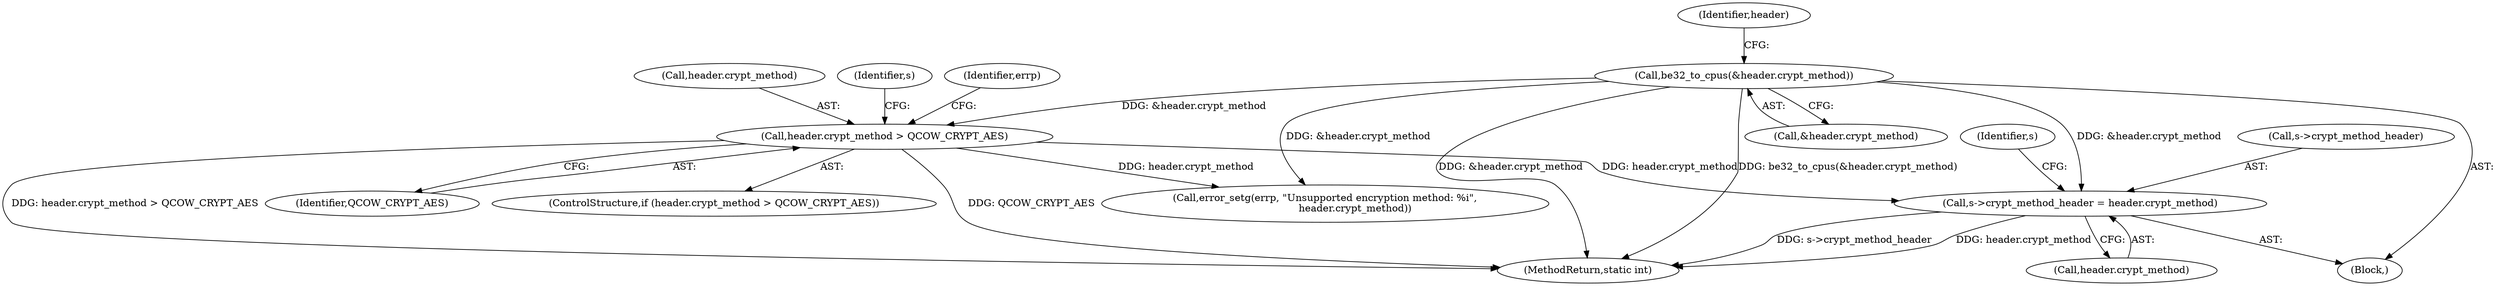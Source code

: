 digraph "0_qemu_6a83f8b5bec6f59e56cc49bd49e4c3f8f805d56f_0@API" {
"1000643" [label="(Call,s->crypt_method_header = header.crypt_method)"];
"1000204" [label="(Call,be32_to_cpus(&header.crypt_method))"];
"1000626" [label="(Call,header.crypt_method > QCOW_CRYPT_AES)"];
"1000205" [label="(Call,&header.crypt_method)"];
"1000630" [label="(Identifier,QCOW_CRYPT_AES)"];
"1001483" [label="(MethodReturn,static int)"];
"1000126" [label="(Block,)"];
"1000204" [label="(Call,be32_to_cpus(&header.crypt_method))"];
"1000626" [label="(Call,header.crypt_method > QCOW_CRYPT_AES)"];
"1000627" [label="(Call,header.crypt_method)"];
"1000212" [label="(Identifier,header)"];
"1000643" [label="(Call,s->crypt_method_header = header.crypt_method)"];
"1000647" [label="(Call,header.crypt_method)"];
"1000644" [label="(Call,s->crypt_method_header)"];
"1000632" [label="(Call,error_setg(errp, \"Unsupported encryption method: %i\",\n                   header.crypt_method))"];
"1000645" [label="(Identifier,s)"];
"1000633" [label="(Identifier,errp)"];
"1000625" [label="(ControlStructure,if (header.crypt_method > QCOW_CRYPT_AES))"];
"1000652" [label="(Identifier,s)"];
"1000643" -> "1000126"  [label="AST: "];
"1000643" -> "1000647"  [label="CFG: "];
"1000644" -> "1000643"  [label="AST: "];
"1000647" -> "1000643"  [label="AST: "];
"1000652" -> "1000643"  [label="CFG: "];
"1000643" -> "1001483"  [label="DDG: s->crypt_method_header"];
"1000643" -> "1001483"  [label="DDG: header.crypt_method"];
"1000204" -> "1000643"  [label="DDG: &header.crypt_method"];
"1000626" -> "1000643"  [label="DDG: header.crypt_method"];
"1000204" -> "1000126"  [label="AST: "];
"1000204" -> "1000205"  [label="CFG: "];
"1000205" -> "1000204"  [label="AST: "];
"1000212" -> "1000204"  [label="CFG: "];
"1000204" -> "1001483"  [label="DDG: &header.crypt_method"];
"1000204" -> "1001483"  [label="DDG: be32_to_cpus(&header.crypt_method)"];
"1000204" -> "1000626"  [label="DDG: &header.crypt_method"];
"1000204" -> "1000632"  [label="DDG: &header.crypt_method"];
"1000626" -> "1000625"  [label="AST: "];
"1000626" -> "1000630"  [label="CFG: "];
"1000627" -> "1000626"  [label="AST: "];
"1000630" -> "1000626"  [label="AST: "];
"1000633" -> "1000626"  [label="CFG: "];
"1000645" -> "1000626"  [label="CFG: "];
"1000626" -> "1001483"  [label="DDG: QCOW_CRYPT_AES"];
"1000626" -> "1001483"  [label="DDG: header.crypt_method > QCOW_CRYPT_AES"];
"1000626" -> "1000632"  [label="DDG: header.crypt_method"];
}
